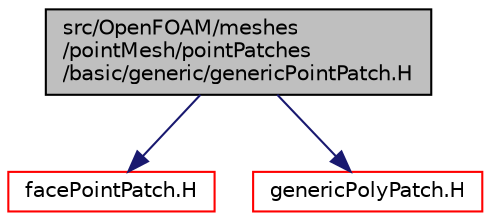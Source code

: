 digraph "src/OpenFOAM/meshes/pointMesh/pointPatches/basic/generic/genericPointPatch.H"
{
  bgcolor="transparent";
  edge [fontname="Helvetica",fontsize="10",labelfontname="Helvetica",labelfontsize="10"];
  node [fontname="Helvetica",fontsize="10",shape=record];
  Node1 [label="src/OpenFOAM/meshes\l/pointMesh/pointPatches\l/basic/generic/genericPointPatch.H",height=0.2,width=0.4,color="black", fillcolor="grey75", style="filled", fontcolor="black"];
  Node1 -> Node2 [color="midnightblue",fontsize="10",style="solid",fontname="Helvetica"];
  Node2 [label="facePointPatch.H",height=0.2,width=0.4,color="red",URL="$a08589.html"];
  Node1 -> Node3 [color="midnightblue",fontsize="10",style="solid",fontname="Helvetica"];
  Node3 [label="genericPolyPatch.H",height=0.2,width=0.4,color="red",URL="$a08648.html"];
}
